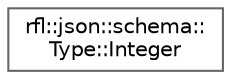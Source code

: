 digraph "类继承关系图"
{
 // LATEX_PDF_SIZE
  bgcolor="transparent";
  edge [fontname=Helvetica,fontsize=10,labelfontname=Helvetica,labelfontsize=10];
  node [fontname=Helvetica,fontsize=10,shape=box,height=0.2,width=0.4];
  rankdir="LR";
  Node0 [id="Node000000",label="rfl::json::schema::\lType::Integer",height=0.2,width=0.4,color="grey40", fillcolor="white", style="filled",URL="$structrfl_1_1json_1_1schema_1_1_type_1_1_integer.html",tooltip=" "];
}
